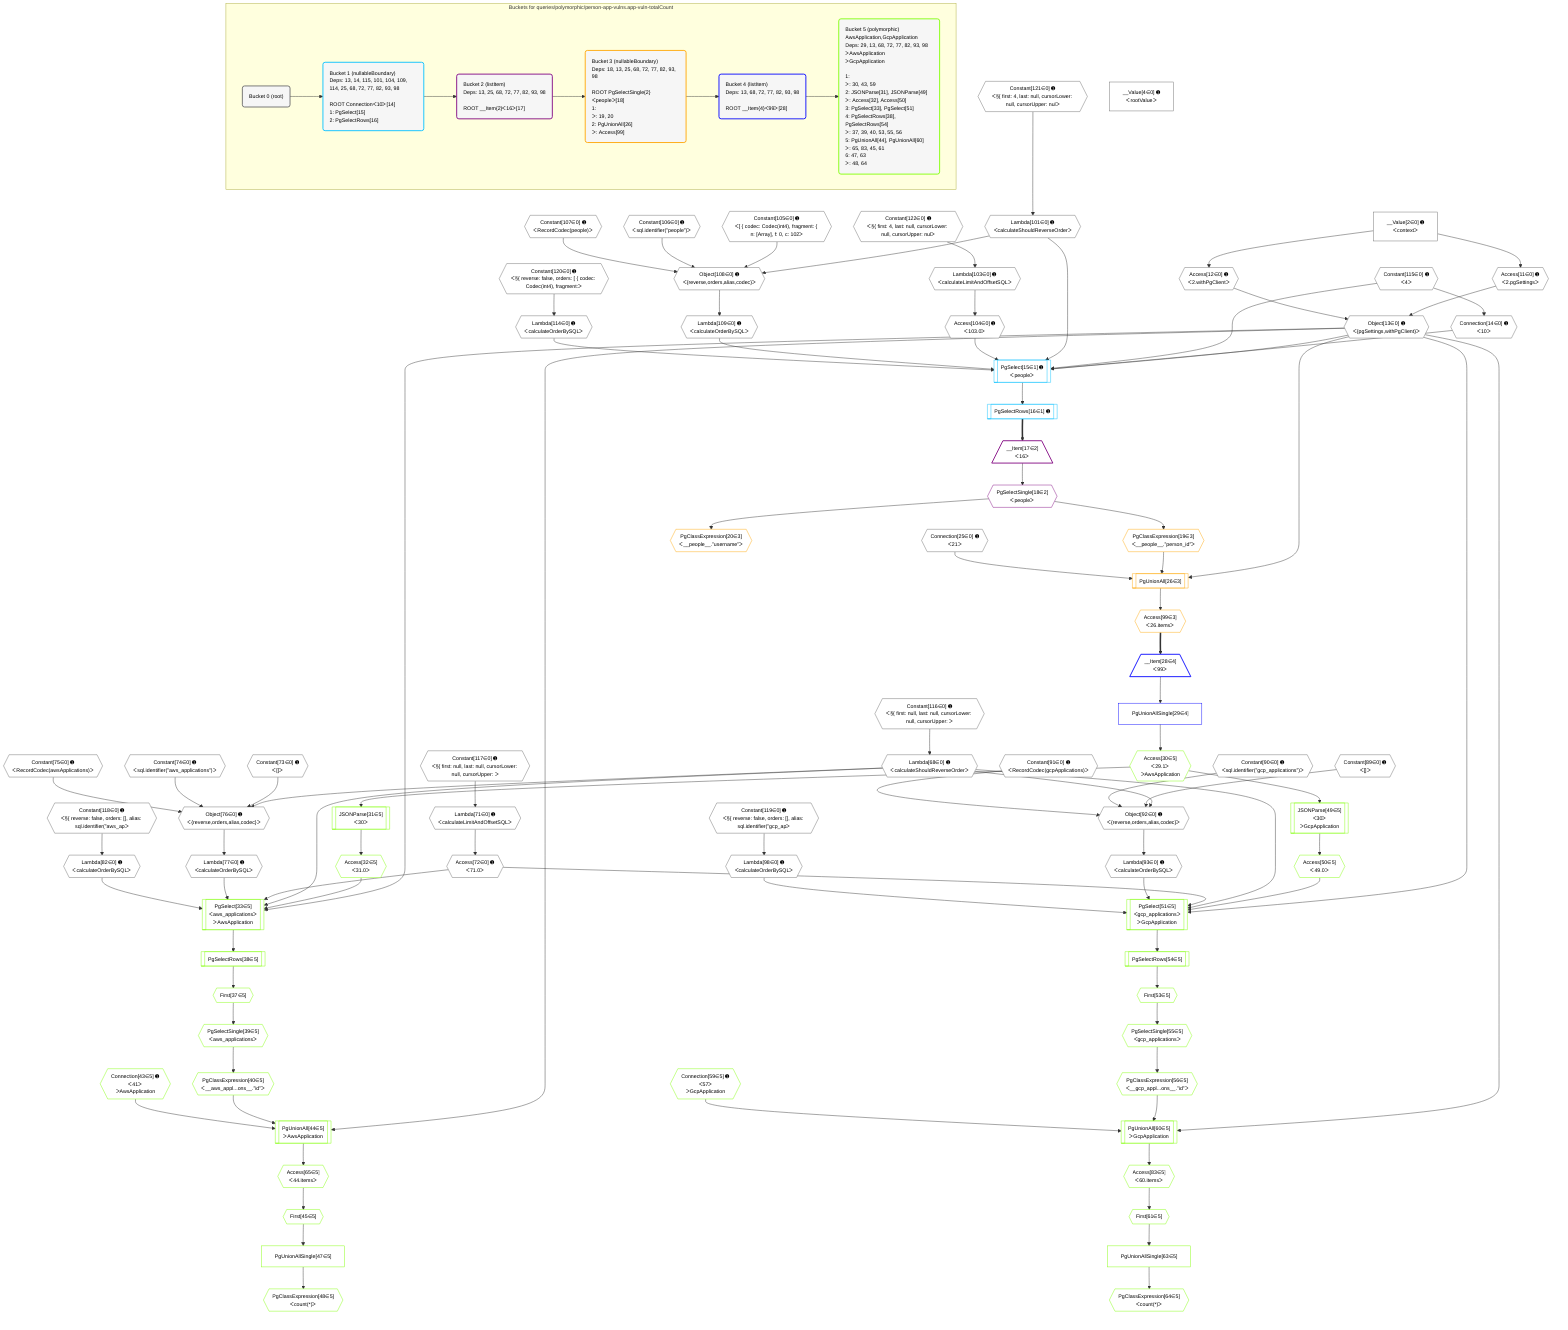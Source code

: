 %%{init: {'themeVariables': { 'fontSize': '12px'}}}%%
graph TD
    classDef path fill:#eee,stroke:#000,color:#000
    classDef plan fill:#fff,stroke-width:1px,color:#000
    classDef itemplan fill:#fff,stroke-width:2px,color:#000
    classDef unbatchedplan fill:#dff,stroke-width:1px,color:#000
    classDef sideeffectplan fill:#fcc,stroke-width:2px,color:#000
    classDef bucket fill:#f6f6f6,color:#000,stroke-width:2px,text-align:left


    %% plan dependencies
    Object76{{"Object[76∈0] ➊<br />ᐸ{reverse,orders,alias,codec}ᐳ"}}:::plan
    Lambda68{{"Lambda[68∈0] ➊<br />ᐸcalculateShouldReverseOrderᐳ"}}:::plan
    Constant73{{"Constant[73∈0] ➊<br />ᐸ[]ᐳ"}}:::plan
    Constant74{{"Constant[74∈0] ➊<br />ᐸsql.identifier(”aws_applications”)ᐳ"}}:::plan
    Constant75{{"Constant[75∈0] ➊<br />ᐸRecordCodec(awsApplications)ᐳ"}}:::plan
    Lambda68 & Constant73 & Constant74 & Constant75 --> Object76
    Object92{{"Object[92∈0] ➊<br />ᐸ{reverse,orders,alias,codec}ᐳ"}}:::plan
    Constant89{{"Constant[89∈0] ➊<br />ᐸ[]ᐳ"}}:::plan
    Constant90{{"Constant[90∈0] ➊<br />ᐸsql.identifier(”gcp_applications”)ᐳ"}}:::plan
    Constant91{{"Constant[91∈0] ➊<br />ᐸRecordCodec(gcpApplications)ᐳ"}}:::plan
    Lambda68 & Constant89 & Constant90 & Constant91 --> Object92
    Object108{{"Object[108∈0] ➊<br />ᐸ{reverse,orders,alias,codec}ᐳ"}}:::plan
    Lambda101{{"Lambda[101∈0] ➊<br />ᐸcalculateShouldReverseOrderᐳ"}}:::plan
    Constant105{{"Constant[105∈0] ➊<br />ᐸ[ { codec: Codec(int4), fragment: { n: [Array], f: 0, c: 102ᐳ"}}:::plan
    Constant106{{"Constant[106∈0] ➊<br />ᐸsql.identifier(”people”)ᐳ"}}:::plan
    Constant107{{"Constant[107∈0] ➊<br />ᐸRecordCodec(people)ᐳ"}}:::plan
    Lambda101 & Constant105 & Constant106 & Constant107 --> Object108
    Object13{{"Object[13∈0] ➊<br />ᐸ{pgSettings,withPgClient}ᐳ"}}:::plan
    Access11{{"Access[11∈0] ➊<br />ᐸ2.pgSettingsᐳ"}}:::plan
    Access12{{"Access[12∈0] ➊<br />ᐸ2.withPgClientᐳ"}}:::plan
    Access11 & Access12 --> Object13
    __Value2["__Value[2∈0] ➊<br />ᐸcontextᐳ"]:::plan
    __Value2 --> Access11
    __Value2 --> Access12
    Connection14{{"Connection[14∈0] ➊<br />ᐸ10ᐳ"}}:::plan
    Constant115{{"Constant[115∈0] ➊<br />ᐸ4ᐳ"}}:::plan
    Constant115 --> Connection14
    Constant116{{"Constant[116∈0] ➊<br />ᐸ§{ first: null, last: null, cursorLower: null, cursorUpper: ᐳ"}}:::plan
    Constant116 --> Lambda68
    Lambda71{{"Lambda[71∈0] ➊<br />ᐸcalculateLimitAndOffsetSQLᐳ"}}:::plan
    Constant117{{"Constant[117∈0] ➊<br />ᐸ§{ first: null, last: null, cursorLower: null, cursorUpper: ᐳ"}}:::plan
    Constant117 --> Lambda71
    Access72{{"Access[72∈0] ➊<br />ᐸ71.0ᐳ"}}:::plan
    Lambda71 --> Access72
    Lambda77{{"Lambda[77∈0] ➊<br />ᐸcalculateOrderBySQLᐳ"}}:::plan
    Object76 --> Lambda77
    Lambda82{{"Lambda[82∈0] ➊<br />ᐸcalculateOrderBySQLᐳ"}}:::plan
    Constant118{{"Constant[118∈0] ➊<br />ᐸ§{ reverse: false, orders: [], alias: sql.identifier(”aws_apᐳ"}}:::plan
    Constant118 --> Lambda82
    Lambda93{{"Lambda[93∈0] ➊<br />ᐸcalculateOrderBySQLᐳ"}}:::plan
    Object92 --> Lambda93
    Lambda98{{"Lambda[98∈0] ➊<br />ᐸcalculateOrderBySQLᐳ"}}:::plan
    Constant119{{"Constant[119∈0] ➊<br />ᐸ§{ reverse: false, orders: [], alias: sql.identifier(”gcp_apᐳ"}}:::plan
    Constant119 --> Lambda98
    Constant121{{"Constant[121∈0] ➊<br />ᐸ§{ first: 4, last: null, cursorLower: null, cursorUpper: nulᐳ"}}:::plan
    Constant121 --> Lambda101
    Lambda103{{"Lambda[103∈0] ➊<br />ᐸcalculateLimitAndOffsetSQLᐳ"}}:::plan
    Constant122{{"Constant[122∈0] ➊<br />ᐸ§{ first: 4, last: null, cursorLower: null, cursorUpper: nulᐳ"}}:::plan
    Constant122 --> Lambda103
    Access104{{"Access[104∈0] ➊<br />ᐸ103.0ᐳ"}}:::plan
    Lambda103 --> Access104
    Lambda109{{"Lambda[109∈0] ➊<br />ᐸcalculateOrderBySQLᐳ"}}:::plan
    Object108 --> Lambda109
    Lambda114{{"Lambda[114∈0] ➊<br />ᐸcalculateOrderBySQLᐳ"}}:::plan
    Constant120{{"Constant[120∈0] ➊<br />ᐸ§{ reverse: false, orders: [ { codec: Codec(int4), fragment:ᐳ"}}:::plan
    Constant120 --> Lambda114
    __Value4["__Value[4∈0] ➊<br />ᐸrootValueᐳ"]:::plan
    Connection25{{"Connection[25∈0] ➊<br />ᐸ21ᐳ"}}:::plan
    PgSelect15[["PgSelect[15∈1] ➊<br />ᐸpeopleᐳ"]]:::plan
    Object13 & Connection14 & Constant115 & Lambda101 & Access104 & Lambda109 & Lambda114 --> PgSelect15
    PgSelectRows16[["PgSelectRows[16∈1] ➊"]]:::plan
    PgSelect15 --> PgSelectRows16
    __Item17[/"__Item[17∈2]<br />ᐸ16ᐳ"\]:::itemplan
    PgSelectRows16 ==> __Item17
    PgSelectSingle18{{"PgSelectSingle[18∈2]<br />ᐸpeopleᐳ"}}:::plan
    __Item17 --> PgSelectSingle18
    PgUnionAll26[["PgUnionAll[26∈3]"]]:::plan
    PgClassExpression19{{"PgClassExpression[19∈3]<br />ᐸ__people__.”person_id”ᐳ"}}:::plan
    Object13 & PgClassExpression19 & Connection25 --> PgUnionAll26
    PgSelectSingle18 --> PgClassExpression19
    PgClassExpression20{{"PgClassExpression[20∈3]<br />ᐸ__people__.”username”ᐳ"}}:::plan
    PgSelectSingle18 --> PgClassExpression20
    Access99{{"Access[99∈3]<br />ᐸ26.itemsᐳ"}}:::plan
    PgUnionAll26 --> Access99
    __Item28[/"__Item[28∈4]<br />ᐸ99ᐳ"\]:::itemplan
    Access99 ==> __Item28
    PgUnionAllSingle29["PgUnionAllSingle[29∈4]"]:::plan
    __Item28 --> PgUnionAllSingle29
    PgSelect33[["PgSelect[33∈5]<br />ᐸaws_applicationsᐳ<br />ᐳAwsApplication"]]:::plan
    Access32{{"Access[32∈5]<br />ᐸ31.0ᐳ"}}:::plan
    Object13 & Access32 & Lambda68 & Access72 & Lambda77 & Lambda82 --> PgSelect33
    PgSelect51[["PgSelect[51∈5]<br />ᐸgcp_applicationsᐳ<br />ᐳGcpApplication"]]:::plan
    Access50{{"Access[50∈5]<br />ᐸ49.0ᐳ"}}:::plan
    Object13 & Access50 & Lambda68 & Access72 & Lambda93 & Lambda98 --> PgSelect51
    PgUnionAll44[["PgUnionAll[44∈5]<br />ᐳAwsApplication"]]:::plan
    PgClassExpression40{{"PgClassExpression[40∈5]<br />ᐸ__aws_appl...ons__.”id”ᐳ"}}:::plan
    Connection43{{"Connection[43∈5] ➊<br />ᐸ41ᐳ<br />ᐳAwsApplication"}}:::plan
    Object13 & PgClassExpression40 & Connection43 --> PgUnionAll44
    PgUnionAll60[["PgUnionAll[60∈5]<br />ᐳGcpApplication"]]:::plan
    PgClassExpression56{{"PgClassExpression[56∈5]<br />ᐸ__gcp_appl...ons__.”id”ᐳ"}}:::plan
    Connection59{{"Connection[59∈5] ➊<br />ᐸ57ᐳ<br />ᐳGcpApplication"}}:::plan
    Object13 & PgClassExpression56 & Connection59 --> PgUnionAll60
    Access30{{"Access[30∈5]<br />ᐸ29.1ᐳ<br />ᐳAwsApplication"}}:::plan
    PgUnionAllSingle29 --> Access30
    JSONParse31[["JSONParse[31∈5]<br />ᐸ30ᐳ"]]:::plan
    Access30 --> JSONParse31
    JSONParse31 --> Access32
    First37{{"First[37∈5]"}}:::plan
    PgSelectRows38[["PgSelectRows[38∈5]"]]:::plan
    PgSelectRows38 --> First37
    PgSelect33 --> PgSelectRows38
    PgSelectSingle39{{"PgSelectSingle[39∈5]<br />ᐸaws_applicationsᐳ"}}:::plan
    First37 --> PgSelectSingle39
    PgSelectSingle39 --> PgClassExpression40
    First45{{"First[45∈5]"}}:::plan
    Access65{{"Access[65∈5]<br />ᐸ44.itemsᐳ"}}:::plan
    Access65 --> First45
    PgUnionAllSingle47["PgUnionAllSingle[47∈5]"]:::plan
    First45 --> PgUnionAllSingle47
    PgClassExpression48{{"PgClassExpression[48∈5]<br />ᐸcount(*)ᐳ"}}:::plan
    PgUnionAllSingle47 --> PgClassExpression48
    JSONParse49[["JSONParse[49∈5]<br />ᐸ30ᐳ<br />ᐳGcpApplication"]]:::plan
    Access30 --> JSONParse49
    JSONParse49 --> Access50
    First53{{"First[53∈5]"}}:::plan
    PgSelectRows54[["PgSelectRows[54∈5]"]]:::plan
    PgSelectRows54 --> First53
    PgSelect51 --> PgSelectRows54
    PgSelectSingle55{{"PgSelectSingle[55∈5]<br />ᐸgcp_applicationsᐳ"}}:::plan
    First53 --> PgSelectSingle55
    PgSelectSingle55 --> PgClassExpression56
    First61{{"First[61∈5]"}}:::plan
    Access83{{"Access[83∈5]<br />ᐸ60.itemsᐳ"}}:::plan
    Access83 --> First61
    PgUnionAllSingle63["PgUnionAllSingle[63∈5]"]:::plan
    First61 --> PgUnionAllSingle63
    PgClassExpression64{{"PgClassExpression[64∈5]<br />ᐸcount(*)ᐳ"}}:::plan
    PgUnionAllSingle63 --> PgClassExpression64
    PgUnionAll44 --> Access65
    PgUnionAll60 --> Access83

    %% define steps

    subgraph "Buckets for queries/polymorphic/person-app-vulns.app-vuln-totalCount"
    Bucket0("Bucket 0 (root)"):::bucket
    classDef bucket0 stroke:#696969
    class Bucket0,__Value2,__Value4,Access11,Access12,Object13,Connection14,Connection25,Lambda68,Lambda71,Access72,Constant73,Constant74,Constant75,Object76,Lambda77,Lambda82,Constant89,Constant90,Constant91,Object92,Lambda93,Lambda98,Lambda101,Lambda103,Access104,Constant105,Constant106,Constant107,Object108,Lambda109,Lambda114,Constant115,Constant116,Constant117,Constant118,Constant119,Constant120,Constant121,Constant122 bucket0
    Bucket1("Bucket 1 (nullableBoundary)<br />Deps: 13, 14, 115, 101, 104, 109, 114, 25, 68, 72, 77, 82, 93, 98<br /><br />ROOT Connectionᐸ10ᐳ[14]<br />1: PgSelect[15]<br />2: PgSelectRows[16]"):::bucket
    classDef bucket1 stroke:#00bfff
    class Bucket1,PgSelect15,PgSelectRows16 bucket1
    Bucket2("Bucket 2 (listItem)<br />Deps: 13, 25, 68, 72, 77, 82, 93, 98<br /><br />ROOT __Item{2}ᐸ16ᐳ[17]"):::bucket
    classDef bucket2 stroke:#7f007f
    class Bucket2,__Item17,PgSelectSingle18 bucket2
    Bucket3("Bucket 3 (nullableBoundary)<br />Deps: 18, 13, 25, 68, 72, 77, 82, 93, 98<br /><br />ROOT PgSelectSingle{2}ᐸpeopleᐳ[18]<br />1: <br />ᐳ: 19, 20<br />2: PgUnionAll[26]<br />ᐳ: Access[99]"):::bucket
    classDef bucket3 stroke:#ffa500
    class Bucket3,PgClassExpression19,PgClassExpression20,PgUnionAll26,Access99 bucket3
    Bucket4("Bucket 4 (listItem)<br />Deps: 13, 68, 72, 77, 82, 93, 98<br /><br />ROOT __Item{4}ᐸ99ᐳ[28]"):::bucket
    classDef bucket4 stroke:#0000ff
    class Bucket4,__Item28,PgUnionAllSingle29 bucket4
    Bucket5("Bucket 5 (polymorphic)<br />AwsApplication,GcpApplication<br />Deps: 29, 13, 68, 72, 77, 82, 93, 98<br />ᐳAwsApplication<br />ᐳGcpApplication<br /><br />1: <br />ᐳ: 30, 43, 59<br />2: JSONParse[31], JSONParse[49]<br />ᐳ: Access[32], Access[50]<br />3: PgSelect[33], PgSelect[51]<br />4: PgSelectRows[38], PgSelectRows[54]<br />ᐳ: 37, 39, 40, 53, 55, 56<br />5: PgUnionAll[44], PgUnionAll[60]<br />ᐳ: 65, 83, 45, 61<br />6: 47, 63<br />ᐳ: 48, 64"):::bucket
    classDef bucket5 stroke:#7fff00
    class Bucket5,Access30,JSONParse31,Access32,PgSelect33,First37,PgSelectRows38,PgSelectSingle39,PgClassExpression40,Connection43,PgUnionAll44,First45,PgUnionAllSingle47,PgClassExpression48,JSONParse49,Access50,PgSelect51,First53,PgSelectRows54,PgSelectSingle55,PgClassExpression56,Connection59,PgUnionAll60,First61,PgUnionAllSingle63,PgClassExpression64,Access65,Access83 bucket5
    Bucket0 --> Bucket1
    Bucket1 --> Bucket2
    Bucket2 --> Bucket3
    Bucket3 --> Bucket4
    Bucket4 --> Bucket5
    end